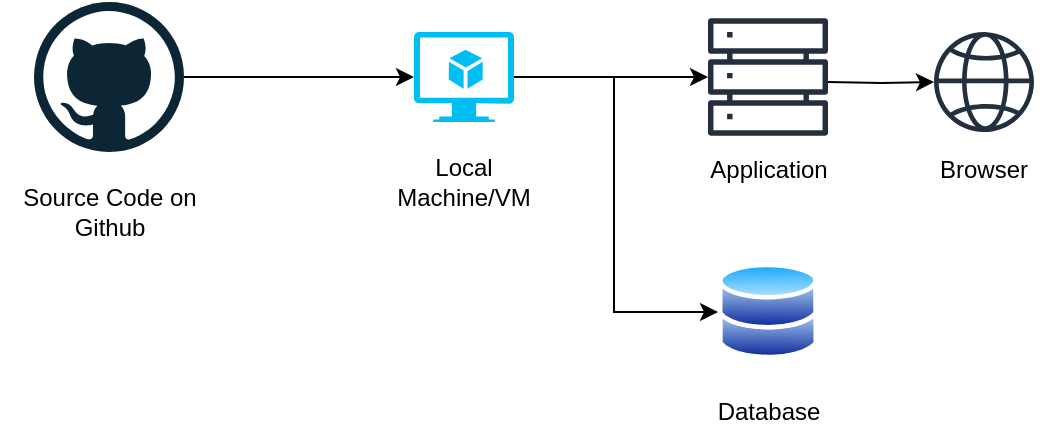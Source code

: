 <mxfile version="21.6.1" type="github">
  <diagram name="Page-1" id="Oh12haUS-0P2g4Y5k1XG">
    <mxGraphModel dx="806" dy="402" grid="1" gridSize="10" guides="1" tooltips="1" connect="1" arrows="1" fold="1" page="1" pageScale="1" pageWidth="827" pageHeight="1169" math="0" shadow="0">
      <root>
        <mxCell id="0" />
        <mxCell id="1" parent="0" />
        <mxCell id="L7o_J_CIeaqoIE181NFn-4" value="" style="edgeStyle=orthogonalEdgeStyle;rounded=0;orthogonalLoop=1;jettySize=auto;html=1;" parent="1" source="L7o_J_CIeaqoIE181NFn-1" target="L7o_J_CIeaqoIE181NFn-3" edge="1">
          <mxGeometry relative="1" as="geometry" />
        </mxCell>
        <mxCell id="L7o_J_CIeaqoIE181NFn-1" value="" style="dashed=0;outlineConnect=0;html=1;align=center;labelPosition=center;verticalLabelPosition=bottom;verticalAlign=top;shape=mxgraph.weblogos.github" parent="1" vertex="1">
          <mxGeometry x="110" y="200" width="75" height="75" as="geometry" />
        </mxCell>
        <mxCell id="L7o_J_CIeaqoIE181NFn-2" value="Source Code on Github" style="text;html=1;strokeColor=none;fillColor=none;align=center;verticalAlign=middle;whiteSpace=wrap;rounded=0;" parent="1" vertex="1">
          <mxGeometry x="93.75" y="290" width="107.5" height="30" as="geometry" />
        </mxCell>
        <mxCell id="L7o_J_CIeaqoIE181NFn-15" style="edgeStyle=orthogonalEdgeStyle;rounded=0;orthogonalLoop=1;jettySize=auto;html=1;" parent="1" source="L7o_J_CIeaqoIE181NFn-3" target="L7o_J_CIeaqoIE181NFn-8" edge="1">
          <mxGeometry relative="1" as="geometry">
            <mxPoint x="400" y="237.5" as="targetPoint" />
          </mxGeometry>
        </mxCell>
        <mxCell id="L7o_J_CIeaqoIE181NFn-17" style="edgeStyle=orthogonalEdgeStyle;rounded=0;orthogonalLoop=1;jettySize=auto;html=1;" parent="1" source="L7o_J_CIeaqoIE181NFn-3" target="L7o_J_CIeaqoIE181NFn-7" edge="1">
          <mxGeometry relative="1" as="geometry">
            <Array as="points">
              <mxPoint x="400" y="238" />
              <mxPoint x="400" y="355" />
            </Array>
          </mxGeometry>
        </mxCell>
        <mxCell id="L7o_J_CIeaqoIE181NFn-3" value="" style="verticalLabelPosition=bottom;html=1;verticalAlign=top;align=center;strokeColor=none;fillColor=#00BEF2;shape=mxgraph.azure.virtual_machine_feature;pointerEvents=1;" parent="1" vertex="1">
          <mxGeometry x="300" y="215" width="50" height="45" as="geometry" />
        </mxCell>
        <mxCell id="L7o_J_CIeaqoIE181NFn-5" value="Local Machine/VM" style="text;html=1;strokeColor=none;fillColor=none;align=center;verticalAlign=middle;whiteSpace=wrap;rounded=0;" parent="1" vertex="1">
          <mxGeometry x="275" y="275" width="100" height="30" as="geometry" />
        </mxCell>
        <mxCell id="L7o_J_CIeaqoIE181NFn-7" value="" style="image;aspect=fixed;perimeter=ellipsePerimeter;html=1;align=center;shadow=0;dashed=0;spacingTop=3;image=img/lib/active_directory/databases.svg;" parent="1" vertex="1">
          <mxGeometry x="452" y="330" width="50" height="49" as="geometry" />
        </mxCell>
        <mxCell id="L7o_J_CIeaqoIE181NFn-8" value="" style="sketch=0;outlineConnect=0;fontColor=#232F3E;gradientColor=none;fillColor=#232F3D;strokeColor=none;dashed=0;verticalLabelPosition=bottom;verticalAlign=top;align=center;html=1;fontSize=12;fontStyle=0;aspect=fixed;pointerEvents=1;shape=mxgraph.aws4.servers;" parent="1" vertex="1">
          <mxGeometry x="447" y="207.5" width="60" height="60" as="geometry" />
        </mxCell>
        <mxCell id="L7o_J_CIeaqoIE181NFn-19" style="edgeStyle=orthogonalEdgeStyle;rounded=0;orthogonalLoop=1;jettySize=auto;html=1;" parent="1" target="L7o_J_CIeaqoIE181NFn-18" edge="1">
          <mxGeometry relative="1" as="geometry">
            <mxPoint x="507" y="240" as="sourcePoint" />
          </mxGeometry>
        </mxCell>
        <mxCell id="L7o_J_CIeaqoIE181NFn-11" value="Application" style="text;html=1;strokeColor=none;fillColor=none;align=center;verticalAlign=middle;whiteSpace=wrap;rounded=0;" parent="1" vertex="1">
          <mxGeometry x="443.5" y="261.5" width="67" height="45" as="geometry" />
        </mxCell>
        <mxCell id="L7o_J_CIeaqoIE181NFn-12" value="Database" style="text;html=1;strokeColor=none;fillColor=none;align=center;verticalAlign=middle;whiteSpace=wrap;rounded=0;" parent="1" vertex="1">
          <mxGeometry x="436.5" y="390" width="81" height="30" as="geometry" />
        </mxCell>
        <mxCell id="L7o_J_CIeaqoIE181NFn-18" value="" style="sketch=0;outlineConnect=0;fontColor=#232F3E;gradientColor=none;fillColor=#232F3D;strokeColor=none;dashed=0;verticalLabelPosition=bottom;verticalAlign=top;align=center;html=1;fontSize=12;fontStyle=0;aspect=fixed;pointerEvents=1;shape=mxgraph.aws4.globe;" parent="1" vertex="1">
          <mxGeometry x="560" y="215" width="50" height="50" as="geometry" />
        </mxCell>
        <mxCell id="L7o_J_CIeaqoIE181NFn-20" value="Browser" style="text;html=1;strokeColor=none;fillColor=none;align=center;verticalAlign=middle;whiteSpace=wrap;rounded=0;" parent="1" vertex="1">
          <mxGeometry x="555" y="269" width="60" height="30" as="geometry" />
        </mxCell>
      </root>
    </mxGraphModel>
  </diagram>
</mxfile>

